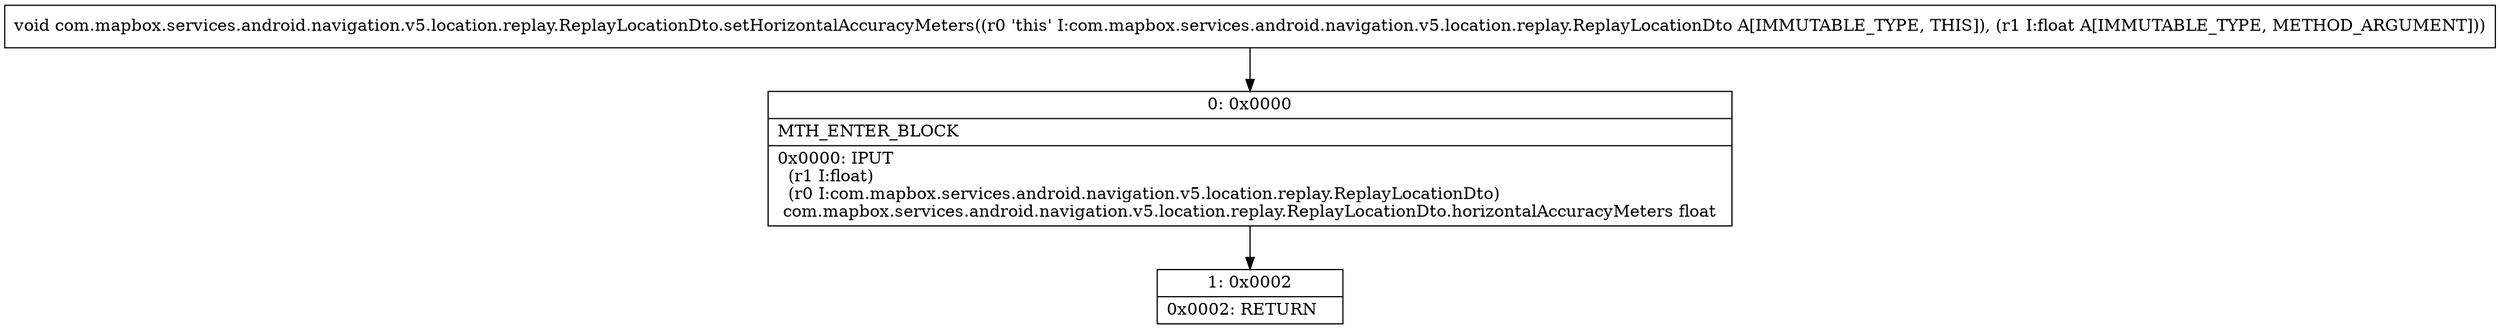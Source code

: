 digraph "CFG forcom.mapbox.services.android.navigation.v5.location.replay.ReplayLocationDto.setHorizontalAccuracyMeters(F)V" {
Node_0 [shape=record,label="{0\:\ 0x0000|MTH_ENTER_BLOCK\l|0x0000: IPUT  \l  (r1 I:float)\l  (r0 I:com.mapbox.services.android.navigation.v5.location.replay.ReplayLocationDto)\l com.mapbox.services.android.navigation.v5.location.replay.ReplayLocationDto.horizontalAccuracyMeters float \l}"];
Node_1 [shape=record,label="{1\:\ 0x0002|0x0002: RETURN   \l}"];
MethodNode[shape=record,label="{void com.mapbox.services.android.navigation.v5.location.replay.ReplayLocationDto.setHorizontalAccuracyMeters((r0 'this' I:com.mapbox.services.android.navigation.v5.location.replay.ReplayLocationDto A[IMMUTABLE_TYPE, THIS]), (r1 I:float A[IMMUTABLE_TYPE, METHOD_ARGUMENT])) }"];
MethodNode -> Node_0;
Node_0 -> Node_1;
}


